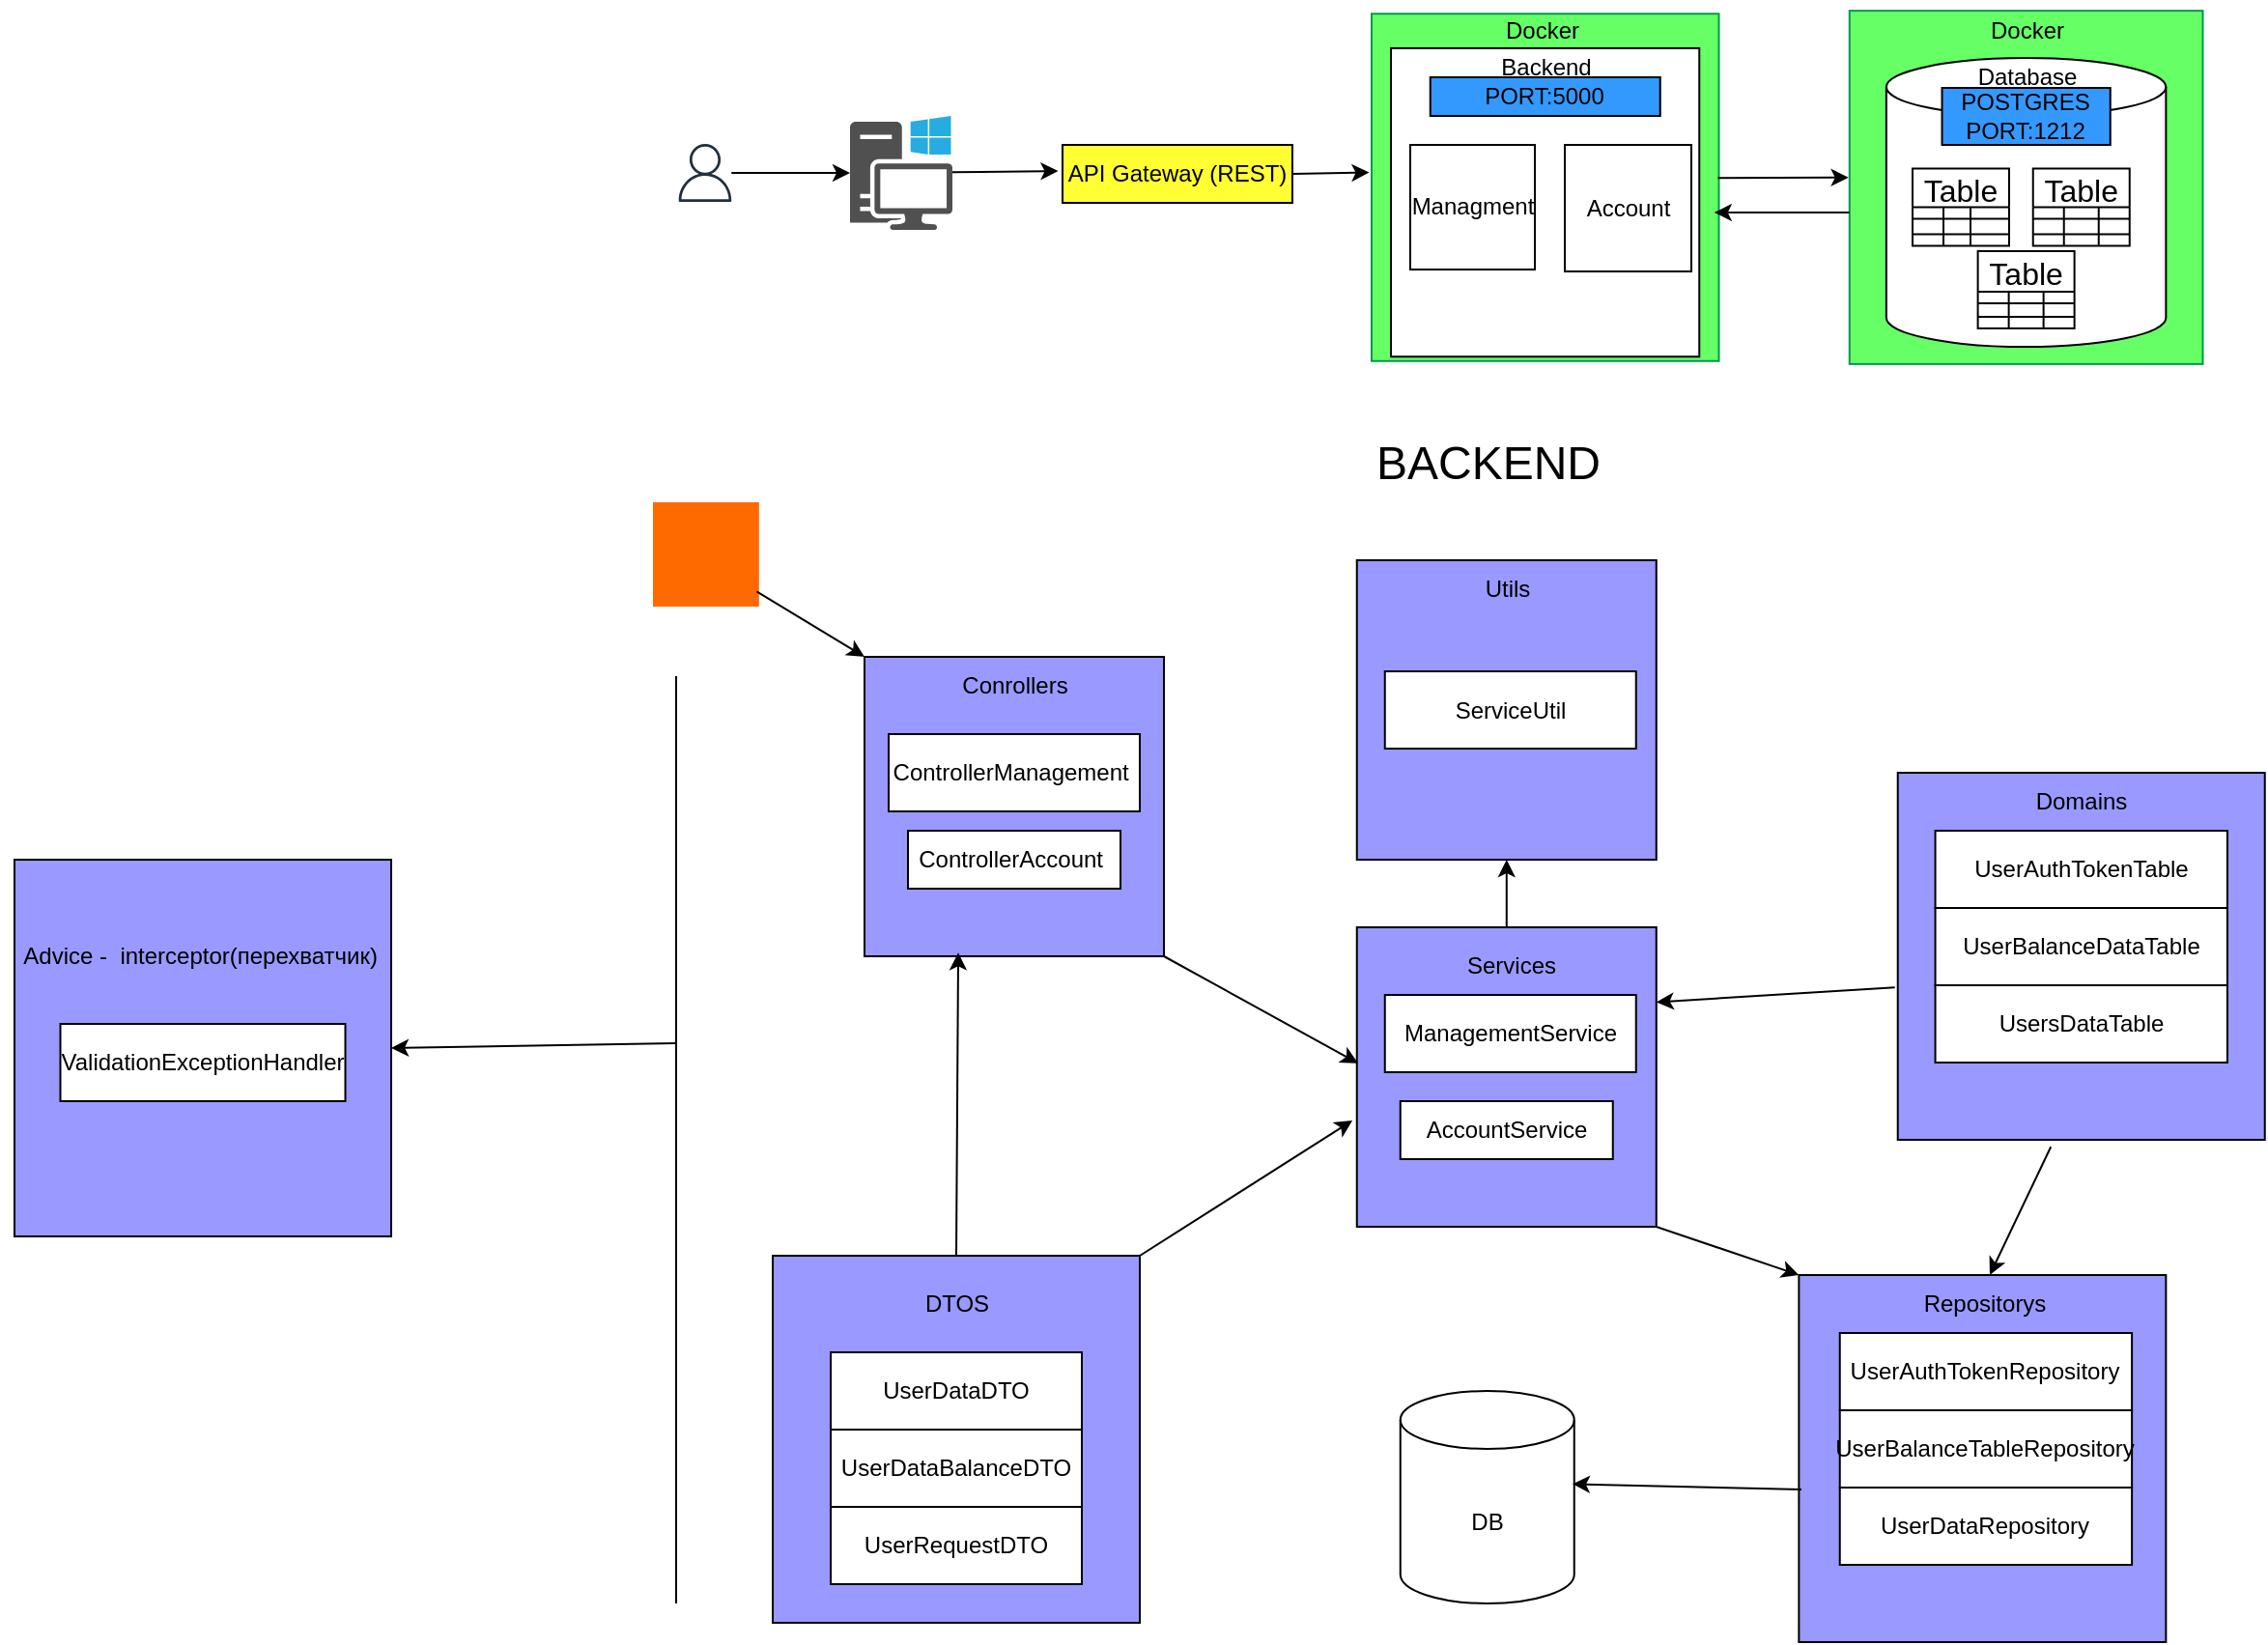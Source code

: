 <mxfile version="26.1.0">
  <diagram id="C5RBs43oDa-KdzZeNtuy" name="Page-1">
    <mxGraphModel dx="2102" dy="643" grid="1" gridSize="10" guides="1" tooltips="1" connect="1" arrows="1" fold="1" page="1" pageScale="1" pageWidth="827" pageHeight="1169" math="0" shadow="0">
      <root>
        <mxCell id="WIyWlLk6GJQsqaUBKTNV-0" />
        <mxCell id="WIyWlLk6GJQsqaUBKTNV-1" parent="WIyWlLk6GJQsqaUBKTNV-0" />
        <mxCell id="oeOgtYIjhjvIpxG6j6ra-0" value="" style="sketch=0;outlineConnect=0;fontColor=#232F3E;gradientColor=none;fillColor=#232F3D;strokeColor=none;dashed=0;verticalLabelPosition=bottom;verticalAlign=top;align=center;html=1;fontSize=12;fontStyle=0;aspect=fixed;pointerEvents=1;shape=mxgraph.aws4.user;" parent="WIyWlLk6GJQsqaUBKTNV-1" vertex="1">
          <mxGeometry x="40" y="124.5" width="30" height="30" as="geometry" />
        </mxCell>
        <mxCell id="oeOgtYIjhjvIpxG6j6ra-1" value="" style="endArrow=classic;html=1;rounded=0;" parent="WIyWlLk6GJQsqaUBKTNV-1" source="oeOgtYIjhjvIpxG6j6ra-0" target="oeOgtYIjhjvIpxG6j6ra-2" edge="1">
          <mxGeometry width="50" height="50" relative="1" as="geometry">
            <mxPoint x="80" y="160" as="sourcePoint" />
            <mxPoint x="120" y="140" as="targetPoint" />
          </mxGeometry>
        </mxCell>
        <mxCell id="oeOgtYIjhjvIpxG6j6ra-2" value="" style="sketch=0;pointerEvents=1;shadow=0;dashed=0;html=1;strokeColor=none;fillColor=#505050;labelPosition=center;verticalLabelPosition=bottom;verticalAlign=top;outlineConnect=0;align=center;shape=mxgraph.office.devices.workstation_pc;" parent="WIyWlLk6GJQsqaUBKTNV-1" vertex="1">
          <mxGeometry x="130" y="110" width="53" height="59" as="geometry" />
        </mxCell>
        <mxCell id="oeOgtYIjhjvIpxG6j6ra-3" value="" style="whiteSpace=wrap;html=1;aspect=fixed;strokeColor=light-dark(#00994D,#FFFFFF);fillColor=light-dark(#66FF66,var(--ge-dark-color, #121212));" parent="WIyWlLk6GJQsqaUBKTNV-1" vertex="1">
          <mxGeometry x="400" y="57.13" width="179.75" height="179.75" as="geometry" />
        </mxCell>
        <mxCell id="oeOgtYIjhjvIpxG6j6ra-10" value="API Gateway (REST)" style="rounded=0;whiteSpace=wrap;html=1;fillColor=light-dark(#FFFF33,var(--ge-dark-color, #121212));shadow=0;" parent="WIyWlLk6GJQsqaUBKTNV-1" vertex="1">
          <mxGeometry x="240" y="125.01" width="119" height="29.99" as="geometry" />
        </mxCell>
        <mxCell id="oeOgtYIjhjvIpxG6j6ra-11" value="Docker" style="text;html=1;align=center;verticalAlign=middle;resizable=0;points=[];autosize=1;strokeColor=none;fillColor=none;" parent="WIyWlLk6GJQsqaUBKTNV-1" vertex="1">
          <mxGeometry x="457.87" y="50.5" width="60" height="30" as="geometry" />
        </mxCell>
        <mxCell id="oeOgtYIjhjvIpxG6j6ra-15" value="" style="whiteSpace=wrap;html=1;aspect=fixed;strokeColor=light-dark(#00994D,#FFFFFF);fillColor=light-dark(#66FF66,var(--ge-dark-color, #121212));" parent="WIyWlLk6GJQsqaUBKTNV-1" vertex="1">
          <mxGeometry x="647.38" y="55.57" width="182.87" height="182.87" as="geometry" />
        </mxCell>
        <mxCell id="oeOgtYIjhjvIpxG6j6ra-16" value="" style="endArrow=classic;html=1;rounded=0;" parent="WIyWlLk6GJQsqaUBKTNV-1" edge="1">
          <mxGeometry width="50" height="50" relative="1" as="geometry">
            <mxPoint x="647.38" y="160" as="sourcePoint" />
            <mxPoint x="577.38" y="160" as="targetPoint" />
            <Array as="points">
              <mxPoint x="609.38" y="160" />
            </Array>
          </mxGeometry>
        </mxCell>
        <mxCell id="oeOgtYIjhjvIpxG6j6ra-17" value="" style="shape=cylinder3;whiteSpace=wrap;html=1;boundedLbl=1;backgroundOutline=1;size=15;" parent="WIyWlLk6GJQsqaUBKTNV-1" vertex="1">
          <mxGeometry x="666.43" y="80.06" width="144.75" height="149.5" as="geometry" />
        </mxCell>
        <mxCell id="oeOgtYIjhjvIpxG6j6ra-18" value="Docker" style="text;html=1;align=center;verticalAlign=middle;resizable=0;points=[];autosize=1;strokeColor=none;fillColor=none;" parent="WIyWlLk6GJQsqaUBKTNV-1" vertex="1">
          <mxGeometry x="708.81" y="50.5" width="60" height="30" as="geometry" />
        </mxCell>
        <mxCell id="oeOgtYIjhjvIpxG6j6ra-19" value="POSTGRES&lt;div&gt;PORT:1212&lt;/div&gt;" style="rounded=0;whiteSpace=wrap;html=1;fillColor=light-dark(#3399FF,var(--ge-dark-color, #121212));shadow=0;" parent="WIyWlLk6GJQsqaUBKTNV-1" vertex="1">
          <mxGeometry x="695.26" y="95.51" width="87.12" height="29.5" as="geometry" />
        </mxCell>
        <mxCell id="oeOgtYIjhjvIpxG6j6ra-20" value="Database" style="text;html=1;align=center;verticalAlign=middle;resizable=0;points=[];autosize=1;strokeColor=none;fillColor=none;" parent="WIyWlLk6GJQsqaUBKTNV-1" vertex="1">
          <mxGeometry x="703.82" y="75" width="70" height="30" as="geometry" />
        </mxCell>
        <mxCell id="oeOgtYIjhjvIpxG6j6ra-42" value="Table" style="shape=table;startSize=20;container=1;collapsible=0;childLayout=tableLayout;strokeColor=default;fontSize=16;" parent="WIyWlLk6GJQsqaUBKTNV-1" vertex="1">
          <mxGeometry x="680" y="137.26" width="50" height="40" as="geometry" />
        </mxCell>
        <mxCell id="oeOgtYIjhjvIpxG6j6ra-43" value="" style="shape=tableRow;horizontal=0;startSize=0;swimlaneHead=0;swimlaneBody=0;strokeColor=inherit;top=0;left=0;bottom=0;right=0;collapsible=0;dropTarget=0;fillColor=none;points=[[0,0.5],[1,0.5]];portConstraint=eastwest;fontSize=16;" parent="oeOgtYIjhjvIpxG6j6ra-42" vertex="1">
          <mxGeometry y="20" width="50" height="6" as="geometry" />
        </mxCell>
        <mxCell id="oeOgtYIjhjvIpxG6j6ra-44" value="" style="shape=partialRectangle;html=1;whiteSpace=wrap;connectable=0;strokeColor=inherit;overflow=hidden;fillColor=none;top=0;left=0;bottom=0;right=0;pointerEvents=1;fontSize=16;" parent="oeOgtYIjhjvIpxG6j6ra-43" vertex="1">
          <mxGeometry width="16" height="6" as="geometry">
            <mxRectangle width="16" height="6" as="alternateBounds" />
          </mxGeometry>
        </mxCell>
        <mxCell id="oeOgtYIjhjvIpxG6j6ra-45" value="" style="shape=partialRectangle;html=1;whiteSpace=wrap;connectable=0;strokeColor=inherit;overflow=hidden;fillColor=none;top=0;left=0;bottom=0;right=0;pointerEvents=1;fontSize=16;" parent="oeOgtYIjhjvIpxG6j6ra-43" vertex="1">
          <mxGeometry x="16" width="14" height="6" as="geometry">
            <mxRectangle width="14" height="6" as="alternateBounds" />
          </mxGeometry>
        </mxCell>
        <mxCell id="oeOgtYIjhjvIpxG6j6ra-46" value="" style="shape=partialRectangle;html=1;whiteSpace=wrap;connectable=0;strokeColor=inherit;overflow=hidden;fillColor=none;top=0;left=0;bottom=0;right=0;pointerEvents=1;fontSize=16;" parent="oeOgtYIjhjvIpxG6j6ra-43" vertex="1">
          <mxGeometry x="30" width="20" height="6" as="geometry">
            <mxRectangle width="20" height="6" as="alternateBounds" />
          </mxGeometry>
        </mxCell>
        <mxCell id="oeOgtYIjhjvIpxG6j6ra-47" value="" style="shape=tableRow;horizontal=0;startSize=0;swimlaneHead=0;swimlaneBody=0;strokeColor=inherit;top=0;left=0;bottom=0;right=0;collapsible=0;dropTarget=0;fillColor=none;points=[[0,0.5],[1,0.5]];portConstraint=eastwest;fontSize=16;" parent="oeOgtYIjhjvIpxG6j6ra-42" vertex="1">
          <mxGeometry y="26" width="50" height="8" as="geometry" />
        </mxCell>
        <mxCell id="oeOgtYIjhjvIpxG6j6ra-48" value="" style="shape=partialRectangle;html=1;whiteSpace=wrap;connectable=0;strokeColor=inherit;overflow=hidden;fillColor=none;top=0;left=0;bottom=0;right=0;pointerEvents=1;fontSize=16;" parent="oeOgtYIjhjvIpxG6j6ra-47" vertex="1">
          <mxGeometry width="16" height="8" as="geometry">
            <mxRectangle width="16" height="8" as="alternateBounds" />
          </mxGeometry>
        </mxCell>
        <mxCell id="oeOgtYIjhjvIpxG6j6ra-49" value="" style="shape=partialRectangle;html=1;whiteSpace=wrap;connectable=0;strokeColor=inherit;overflow=hidden;fillColor=none;top=0;left=0;bottom=0;right=0;pointerEvents=1;fontSize=16;" parent="oeOgtYIjhjvIpxG6j6ra-47" vertex="1">
          <mxGeometry x="16" width="14" height="8" as="geometry">
            <mxRectangle width="14" height="8" as="alternateBounds" />
          </mxGeometry>
        </mxCell>
        <mxCell id="oeOgtYIjhjvIpxG6j6ra-50" value="" style="shape=partialRectangle;html=1;whiteSpace=wrap;connectable=0;strokeColor=inherit;overflow=hidden;fillColor=none;top=0;left=0;bottom=0;right=0;pointerEvents=1;fontSize=16;" parent="oeOgtYIjhjvIpxG6j6ra-47" vertex="1">
          <mxGeometry x="30" width="20" height="8" as="geometry">
            <mxRectangle width="20" height="8" as="alternateBounds" />
          </mxGeometry>
        </mxCell>
        <mxCell id="oeOgtYIjhjvIpxG6j6ra-51" value="" style="shape=tableRow;horizontal=0;startSize=0;swimlaneHead=0;swimlaneBody=0;strokeColor=inherit;top=0;left=0;bottom=0;right=0;collapsible=0;dropTarget=0;fillColor=none;points=[[0,0.5],[1,0.5]];portConstraint=eastwest;fontSize=16;" parent="oeOgtYIjhjvIpxG6j6ra-42" vertex="1">
          <mxGeometry y="34" width="50" height="6" as="geometry" />
        </mxCell>
        <mxCell id="oeOgtYIjhjvIpxG6j6ra-52" value="" style="shape=partialRectangle;html=1;whiteSpace=wrap;connectable=0;strokeColor=inherit;overflow=hidden;fillColor=none;top=0;left=0;bottom=0;right=0;pointerEvents=1;fontSize=16;" parent="oeOgtYIjhjvIpxG6j6ra-51" vertex="1">
          <mxGeometry width="16" height="6" as="geometry">
            <mxRectangle width="16" height="6" as="alternateBounds" />
          </mxGeometry>
        </mxCell>
        <mxCell id="oeOgtYIjhjvIpxG6j6ra-53" value="" style="shape=partialRectangle;html=1;whiteSpace=wrap;connectable=0;strokeColor=inherit;overflow=hidden;fillColor=none;top=0;left=0;bottom=0;right=0;pointerEvents=1;fontSize=16;" parent="oeOgtYIjhjvIpxG6j6ra-51" vertex="1">
          <mxGeometry x="16" width="14" height="6" as="geometry">
            <mxRectangle width="14" height="6" as="alternateBounds" />
          </mxGeometry>
        </mxCell>
        <mxCell id="oeOgtYIjhjvIpxG6j6ra-54" value="" style="shape=partialRectangle;html=1;whiteSpace=wrap;connectable=0;strokeColor=inherit;overflow=hidden;fillColor=none;top=0;left=0;bottom=0;right=0;pointerEvents=1;fontSize=16;" parent="oeOgtYIjhjvIpxG6j6ra-51" vertex="1">
          <mxGeometry x="30" width="20" height="6" as="geometry">
            <mxRectangle width="20" height="6" as="alternateBounds" />
          </mxGeometry>
        </mxCell>
        <mxCell id="oeOgtYIjhjvIpxG6j6ra-55" value="Table" style="shape=table;startSize=21;container=1;collapsible=0;childLayout=tableLayout;strokeColor=default;fontSize=16;" parent="WIyWlLk6GJQsqaUBKTNV-1" vertex="1">
          <mxGeometry x="713.81" y="180" width="50" height="40" as="geometry" />
        </mxCell>
        <mxCell id="oeOgtYIjhjvIpxG6j6ra-56" value="" style="shape=tableRow;horizontal=0;startSize=0;swimlaneHead=0;swimlaneBody=0;strokeColor=inherit;top=0;left=0;bottom=0;right=0;collapsible=0;dropTarget=0;fillColor=none;points=[[0,0.5],[1,0.5]];portConstraint=eastwest;fontSize=16;" parent="oeOgtYIjhjvIpxG6j6ra-55" vertex="1">
          <mxGeometry y="21" width="50" height="6" as="geometry" />
        </mxCell>
        <mxCell id="oeOgtYIjhjvIpxG6j6ra-57" value="" style="shape=partialRectangle;html=1;whiteSpace=wrap;connectable=0;strokeColor=inherit;overflow=hidden;fillColor=none;top=0;left=0;bottom=0;right=0;pointerEvents=1;fontSize=16;" parent="oeOgtYIjhjvIpxG6j6ra-56" vertex="1">
          <mxGeometry width="16" height="6" as="geometry">
            <mxRectangle width="16" height="6" as="alternateBounds" />
          </mxGeometry>
        </mxCell>
        <mxCell id="oeOgtYIjhjvIpxG6j6ra-58" value="" style="shape=partialRectangle;html=1;whiteSpace=wrap;connectable=0;strokeColor=inherit;overflow=hidden;fillColor=none;top=0;left=0;bottom=0;right=0;pointerEvents=1;fontSize=16;" parent="oeOgtYIjhjvIpxG6j6ra-56" vertex="1">
          <mxGeometry x="16" width="18" height="6" as="geometry">
            <mxRectangle width="18" height="6" as="alternateBounds" />
          </mxGeometry>
        </mxCell>
        <mxCell id="oeOgtYIjhjvIpxG6j6ra-59" value="" style="shape=partialRectangle;html=1;whiteSpace=wrap;connectable=0;strokeColor=inherit;overflow=hidden;fillColor=none;top=0;left=0;bottom=0;right=0;pointerEvents=1;fontSize=16;" parent="oeOgtYIjhjvIpxG6j6ra-56" vertex="1">
          <mxGeometry x="34" width="16" height="6" as="geometry">
            <mxRectangle width="16" height="6" as="alternateBounds" />
          </mxGeometry>
        </mxCell>
        <mxCell id="oeOgtYIjhjvIpxG6j6ra-60" value="" style="shape=tableRow;horizontal=0;startSize=0;swimlaneHead=0;swimlaneBody=0;strokeColor=inherit;top=0;left=0;bottom=0;right=0;collapsible=0;dropTarget=0;fillColor=none;points=[[0,0.5],[1,0.5]];portConstraint=eastwest;fontSize=16;" parent="oeOgtYIjhjvIpxG6j6ra-55" vertex="1">
          <mxGeometry y="27" width="50" height="7" as="geometry" />
        </mxCell>
        <mxCell id="oeOgtYIjhjvIpxG6j6ra-61" value="" style="shape=partialRectangle;html=1;whiteSpace=wrap;connectable=0;strokeColor=inherit;overflow=hidden;fillColor=none;top=0;left=0;bottom=0;right=0;pointerEvents=1;fontSize=16;" parent="oeOgtYIjhjvIpxG6j6ra-60" vertex="1">
          <mxGeometry width="16" height="7" as="geometry">
            <mxRectangle width="16" height="7" as="alternateBounds" />
          </mxGeometry>
        </mxCell>
        <mxCell id="oeOgtYIjhjvIpxG6j6ra-62" value="" style="shape=partialRectangle;html=1;whiteSpace=wrap;connectable=0;strokeColor=inherit;overflow=hidden;fillColor=none;top=0;left=0;bottom=0;right=0;pointerEvents=1;fontSize=16;" parent="oeOgtYIjhjvIpxG6j6ra-60" vertex="1">
          <mxGeometry x="16" width="18" height="7" as="geometry">
            <mxRectangle width="18" height="7" as="alternateBounds" />
          </mxGeometry>
        </mxCell>
        <mxCell id="oeOgtYIjhjvIpxG6j6ra-63" value="" style="shape=partialRectangle;html=1;whiteSpace=wrap;connectable=0;strokeColor=inherit;overflow=hidden;fillColor=none;top=0;left=0;bottom=0;right=0;pointerEvents=1;fontSize=16;" parent="oeOgtYIjhjvIpxG6j6ra-60" vertex="1">
          <mxGeometry x="34" width="16" height="7" as="geometry">
            <mxRectangle width="16" height="7" as="alternateBounds" />
          </mxGeometry>
        </mxCell>
        <mxCell id="oeOgtYIjhjvIpxG6j6ra-64" value="" style="shape=tableRow;horizontal=0;startSize=0;swimlaneHead=0;swimlaneBody=0;strokeColor=inherit;top=0;left=0;bottom=0;right=0;collapsible=0;dropTarget=0;fillColor=none;points=[[0,0.5],[1,0.5]];portConstraint=eastwest;fontSize=16;" parent="oeOgtYIjhjvIpxG6j6ra-55" vertex="1">
          <mxGeometry y="34" width="50" height="6" as="geometry" />
        </mxCell>
        <mxCell id="oeOgtYIjhjvIpxG6j6ra-65" value="" style="shape=partialRectangle;html=1;whiteSpace=wrap;connectable=0;strokeColor=inherit;overflow=hidden;fillColor=none;top=0;left=0;bottom=0;right=0;pointerEvents=1;fontSize=16;" parent="oeOgtYIjhjvIpxG6j6ra-64" vertex="1">
          <mxGeometry width="16" height="6" as="geometry">
            <mxRectangle width="16" height="6" as="alternateBounds" />
          </mxGeometry>
        </mxCell>
        <mxCell id="oeOgtYIjhjvIpxG6j6ra-66" value="" style="shape=partialRectangle;html=1;whiteSpace=wrap;connectable=0;strokeColor=inherit;overflow=hidden;fillColor=none;top=0;left=0;bottom=0;right=0;pointerEvents=1;fontSize=16;" parent="oeOgtYIjhjvIpxG6j6ra-64" vertex="1">
          <mxGeometry x="16" width="18" height="6" as="geometry">
            <mxRectangle width="18" height="6" as="alternateBounds" />
          </mxGeometry>
        </mxCell>
        <mxCell id="oeOgtYIjhjvIpxG6j6ra-67" value="" style="shape=partialRectangle;html=1;whiteSpace=wrap;connectable=0;strokeColor=inherit;overflow=hidden;fillColor=none;top=0;left=0;bottom=0;right=0;pointerEvents=1;fontSize=16;" parent="oeOgtYIjhjvIpxG6j6ra-64" vertex="1">
          <mxGeometry x="34" width="16" height="6" as="geometry">
            <mxRectangle width="16" height="6" as="alternateBounds" />
          </mxGeometry>
        </mxCell>
        <mxCell id="oeOgtYIjhjvIpxG6j6ra-68" value="Table" style="shape=table;startSize=20;container=1;collapsible=0;childLayout=tableLayout;strokeColor=default;fontSize=16;" parent="WIyWlLk6GJQsqaUBKTNV-1" vertex="1">
          <mxGeometry x="742.37" y="137.26" width="50" height="40" as="geometry" />
        </mxCell>
        <mxCell id="oeOgtYIjhjvIpxG6j6ra-69" value="" style="shape=tableRow;horizontal=0;startSize=0;swimlaneHead=0;swimlaneBody=0;strokeColor=inherit;top=0;left=0;bottom=0;right=0;collapsible=0;dropTarget=0;fillColor=none;points=[[0,0.5],[1,0.5]];portConstraint=eastwest;fontSize=16;" parent="oeOgtYIjhjvIpxG6j6ra-68" vertex="1">
          <mxGeometry y="20" width="50" height="6" as="geometry" />
        </mxCell>
        <mxCell id="oeOgtYIjhjvIpxG6j6ra-70" value="" style="shape=partialRectangle;html=1;whiteSpace=wrap;connectable=0;strokeColor=inherit;overflow=hidden;fillColor=none;top=0;left=0;bottom=0;right=0;pointerEvents=1;fontSize=16;" parent="oeOgtYIjhjvIpxG6j6ra-69" vertex="1">
          <mxGeometry width="16" height="6" as="geometry">
            <mxRectangle width="16" height="6" as="alternateBounds" />
          </mxGeometry>
        </mxCell>
        <mxCell id="oeOgtYIjhjvIpxG6j6ra-71" value="" style="shape=partialRectangle;html=1;whiteSpace=wrap;connectable=0;strokeColor=inherit;overflow=hidden;fillColor=none;top=0;left=0;bottom=0;right=0;pointerEvents=1;fontSize=16;" parent="oeOgtYIjhjvIpxG6j6ra-69" vertex="1">
          <mxGeometry x="16" width="18" height="6" as="geometry">
            <mxRectangle width="18" height="6" as="alternateBounds" />
          </mxGeometry>
        </mxCell>
        <mxCell id="oeOgtYIjhjvIpxG6j6ra-72" value="" style="shape=partialRectangle;html=1;whiteSpace=wrap;connectable=0;strokeColor=inherit;overflow=hidden;fillColor=none;top=0;left=0;bottom=0;right=0;pointerEvents=1;fontSize=16;" parent="oeOgtYIjhjvIpxG6j6ra-69" vertex="1">
          <mxGeometry x="34" width="16" height="6" as="geometry">
            <mxRectangle width="16" height="6" as="alternateBounds" />
          </mxGeometry>
        </mxCell>
        <mxCell id="oeOgtYIjhjvIpxG6j6ra-73" value="" style="shape=tableRow;horizontal=0;startSize=0;swimlaneHead=0;swimlaneBody=0;strokeColor=inherit;top=0;left=0;bottom=0;right=0;collapsible=0;dropTarget=0;fillColor=none;points=[[0,0.5],[1,0.5]];portConstraint=eastwest;fontSize=16;" parent="oeOgtYIjhjvIpxG6j6ra-68" vertex="1">
          <mxGeometry y="26" width="50" height="8" as="geometry" />
        </mxCell>
        <mxCell id="oeOgtYIjhjvIpxG6j6ra-74" value="" style="shape=partialRectangle;html=1;whiteSpace=wrap;connectable=0;strokeColor=inherit;overflow=hidden;fillColor=none;top=0;left=0;bottom=0;right=0;pointerEvents=1;fontSize=16;" parent="oeOgtYIjhjvIpxG6j6ra-73" vertex="1">
          <mxGeometry width="16" height="8" as="geometry">
            <mxRectangle width="16" height="8" as="alternateBounds" />
          </mxGeometry>
        </mxCell>
        <mxCell id="oeOgtYIjhjvIpxG6j6ra-75" value="" style="shape=partialRectangle;html=1;whiteSpace=wrap;connectable=0;strokeColor=inherit;overflow=hidden;fillColor=none;top=0;left=0;bottom=0;right=0;pointerEvents=1;fontSize=16;" parent="oeOgtYIjhjvIpxG6j6ra-73" vertex="1">
          <mxGeometry x="16" width="18" height="8" as="geometry">
            <mxRectangle width="18" height="8" as="alternateBounds" />
          </mxGeometry>
        </mxCell>
        <mxCell id="oeOgtYIjhjvIpxG6j6ra-76" value="" style="shape=partialRectangle;html=1;whiteSpace=wrap;connectable=0;strokeColor=inherit;overflow=hidden;fillColor=none;top=0;left=0;bottom=0;right=0;pointerEvents=1;fontSize=16;" parent="oeOgtYIjhjvIpxG6j6ra-73" vertex="1">
          <mxGeometry x="34" width="16" height="8" as="geometry">
            <mxRectangle width="16" height="8" as="alternateBounds" />
          </mxGeometry>
        </mxCell>
        <mxCell id="oeOgtYIjhjvIpxG6j6ra-77" value="" style="shape=tableRow;horizontal=0;startSize=0;swimlaneHead=0;swimlaneBody=0;strokeColor=inherit;top=0;left=0;bottom=0;right=0;collapsible=0;dropTarget=0;fillColor=none;points=[[0,0.5],[1,0.5]];portConstraint=eastwest;fontSize=16;" parent="oeOgtYIjhjvIpxG6j6ra-68" vertex="1">
          <mxGeometry y="34" width="50" height="6" as="geometry" />
        </mxCell>
        <mxCell id="oeOgtYIjhjvIpxG6j6ra-78" value="" style="shape=partialRectangle;html=1;whiteSpace=wrap;connectable=0;strokeColor=inherit;overflow=hidden;fillColor=none;top=0;left=0;bottom=0;right=0;pointerEvents=1;fontSize=16;" parent="oeOgtYIjhjvIpxG6j6ra-77" vertex="1">
          <mxGeometry width="16" height="6" as="geometry">
            <mxRectangle width="16" height="6" as="alternateBounds" />
          </mxGeometry>
        </mxCell>
        <mxCell id="oeOgtYIjhjvIpxG6j6ra-79" value="" style="shape=partialRectangle;html=1;whiteSpace=wrap;connectable=0;strokeColor=inherit;overflow=hidden;fillColor=none;top=0;left=0;bottom=0;right=0;pointerEvents=1;fontSize=16;" parent="oeOgtYIjhjvIpxG6j6ra-77" vertex="1">
          <mxGeometry x="16" width="18" height="6" as="geometry">
            <mxRectangle width="18" height="6" as="alternateBounds" />
          </mxGeometry>
        </mxCell>
        <mxCell id="oeOgtYIjhjvIpxG6j6ra-80" value="" style="shape=partialRectangle;html=1;whiteSpace=wrap;connectable=0;strokeColor=inherit;overflow=hidden;fillColor=none;top=0;left=0;bottom=0;right=0;pointerEvents=1;fontSize=16;" parent="oeOgtYIjhjvIpxG6j6ra-77" vertex="1">
          <mxGeometry x="34" width="16" height="6" as="geometry">
            <mxRectangle width="16" height="6" as="alternateBounds" />
          </mxGeometry>
        </mxCell>
        <mxCell id="oeOgtYIjhjvIpxG6j6ra-85" value="" style="endArrow=classic;html=1;rounded=0;entryX=-0.019;entryY=0.45;entryDx=0;entryDy=0;entryPerimeter=0;" parent="WIyWlLk6GJQsqaUBKTNV-1" source="oeOgtYIjhjvIpxG6j6ra-2" target="oeOgtYIjhjvIpxG6j6ra-10" edge="1">
          <mxGeometry width="50" height="50" relative="1" as="geometry">
            <mxPoint x="190" y="143.127" as="sourcePoint" />
            <mxPoint x="220" y="140" as="targetPoint" />
          </mxGeometry>
        </mxCell>
        <mxCell id="oeOgtYIjhjvIpxG6j6ra-87" value="" style="whiteSpace=wrap;html=1;aspect=fixed;" parent="WIyWlLk6GJQsqaUBKTNV-1" vertex="1">
          <mxGeometry x="410" y="75" width="159.63" height="159.63" as="geometry" />
        </mxCell>
        <mxCell id="oeOgtYIjhjvIpxG6j6ra-83" value="PORT:5000" style="rounded=0;whiteSpace=wrap;html=1;fillColor=light-dark(#3399FF,var(--ge-dark-color, #121212));shadow=0;" parent="WIyWlLk6GJQsqaUBKTNV-1" vertex="1">
          <mxGeometry x="430.38" y="90" width="119" height="20" as="geometry" />
        </mxCell>
        <mxCell id="oeOgtYIjhjvIpxG6j6ra-13" value="Account" style="whiteSpace=wrap;html=1;aspect=fixed;" parent="WIyWlLk6GJQsqaUBKTNV-1" vertex="1">
          <mxGeometry x="500" y="125.01" width="65.5" height="65.5" as="geometry" />
        </mxCell>
        <mxCell id="oeOgtYIjhjvIpxG6j6ra-12" value="Managment" style="whiteSpace=wrap;html=1;aspect=fixed;" parent="WIyWlLk6GJQsqaUBKTNV-1" vertex="1">
          <mxGeometry x="420" y="125.01" width="64.5" height="64.5" as="geometry" />
        </mxCell>
        <mxCell id="oeOgtYIjhjvIpxG6j6ra-88" value="" style="endArrow=classic;html=1;rounded=0;exitX=1;exitY=0.5;exitDx=0;exitDy=0;entryX=-0.007;entryY=0.457;entryDx=0;entryDy=0;entryPerimeter=0;" parent="WIyWlLk6GJQsqaUBKTNV-1" source="oeOgtYIjhjvIpxG6j6ra-10" target="oeOgtYIjhjvIpxG6j6ra-3" edge="1">
          <mxGeometry width="50" height="50" relative="1" as="geometry">
            <mxPoint x="370" y="170" as="sourcePoint" />
            <mxPoint x="420" y="120" as="targetPoint" />
          </mxGeometry>
        </mxCell>
        <mxCell id="oeOgtYIjhjvIpxG6j6ra-89" value="" style="endArrow=classic;html=1;rounded=0;exitX=0.997;exitY=0.473;exitDx=0;exitDy=0;exitPerimeter=0;entryX=-0.003;entryY=0.472;entryDx=0;entryDy=0;entryPerimeter=0;" parent="WIyWlLk6GJQsqaUBKTNV-1" source="oeOgtYIjhjvIpxG6j6ra-3" target="oeOgtYIjhjvIpxG6j6ra-15" edge="1">
          <mxGeometry width="50" height="50" relative="1" as="geometry">
            <mxPoint x="600" y="150" as="sourcePoint" />
            <mxPoint x="650" y="100" as="targetPoint" />
          </mxGeometry>
        </mxCell>
        <mxCell id="oeOgtYIjhjvIpxG6j6ra-9" value="Backend" style="text;html=1;align=center;verticalAlign=middle;resizable=0;points=[];autosize=1;strokeColor=none;fillColor=none;" parent="WIyWlLk6GJQsqaUBKTNV-1" vertex="1">
          <mxGeometry x="454.88" y="70" width="70" height="30" as="geometry" />
        </mxCell>
        <mxCell id="oeOgtYIjhjvIpxG6j6ra-90" value="&lt;font style=&quot;font-size: 24px;&quot;&gt;BACKEND&lt;/font&gt;" style="text;html=1;align=center;verticalAlign=middle;resizable=0;points=[];autosize=1;strokeColor=none;fillColor=none;" parent="WIyWlLk6GJQsqaUBKTNV-1" vertex="1">
          <mxGeometry x="389.88" y="270" width="140" height="40" as="geometry" />
        </mxCell>
        <mxCell id="oeOgtYIjhjvIpxG6j6ra-94" value="" style="whiteSpace=wrap;html=1;aspect=fixed;fillColor=light-dark(#9999FF,var(--ge-dark-color, #121212));" parent="WIyWlLk6GJQsqaUBKTNV-1" vertex="1">
          <mxGeometry x="137.5" y="390" width="155" height="155" as="geometry" />
        </mxCell>
        <mxCell id="oeOgtYIjhjvIpxG6j6ra-92" value="ControllerManagement&amp;nbsp;" style="rounded=0;whiteSpace=wrap;html=1;" parent="WIyWlLk6GJQsqaUBKTNV-1" vertex="1">
          <mxGeometry x="150" y="430" width="130" height="40" as="geometry" />
        </mxCell>
        <mxCell id="oeOgtYIjhjvIpxG6j6ra-93" value="ControllerAccount&amp;nbsp;" style="rounded=0;whiteSpace=wrap;html=1;" parent="WIyWlLk6GJQsqaUBKTNV-1" vertex="1">
          <mxGeometry x="160" y="480" width="110" height="30" as="geometry" />
        </mxCell>
        <mxCell id="oeOgtYIjhjvIpxG6j6ra-96" value="Conrollers" style="text;html=1;align=center;verticalAlign=middle;resizable=0;points=[];autosize=1;strokeColor=none;fillColor=none;" parent="WIyWlLk6GJQsqaUBKTNV-1" vertex="1">
          <mxGeometry x="175" y="390" width="80" height="30" as="geometry" />
        </mxCell>
        <mxCell id="oeOgtYIjhjvIpxG6j6ra-97" value="" style="endArrow=classic;html=1;rounded=0;exitX=1;exitY=1;exitDx=0;exitDy=0;entryX=0.004;entryY=0.454;entryDx=0;entryDy=0;entryPerimeter=0;" parent="WIyWlLk6GJQsqaUBKTNV-1" source="oeOgtYIjhjvIpxG6j6ra-94" target="oeOgtYIjhjvIpxG6j6ra-98" edge="1">
          <mxGeometry width="50" height="50" relative="1" as="geometry">
            <mxPoint x="410" y="620" as="sourcePoint" />
            <mxPoint x="380" y="590" as="targetPoint" />
          </mxGeometry>
        </mxCell>
        <mxCell id="oeOgtYIjhjvIpxG6j6ra-98" value="" style="whiteSpace=wrap;html=1;aspect=fixed;fillColor=light-dark(#9999FF,var(--ge-dark-color, #121212));" parent="WIyWlLk6GJQsqaUBKTNV-1" vertex="1">
          <mxGeometry x="392.38" y="530" width="155" height="155" as="geometry" />
        </mxCell>
        <mxCell id="oeOgtYIjhjvIpxG6j6ra-99" value="Services" style="text;html=1;align=center;verticalAlign=middle;resizable=0;points=[];autosize=1;strokeColor=none;fillColor=none;" parent="WIyWlLk6GJQsqaUBKTNV-1" vertex="1">
          <mxGeometry x="436.88" y="535" width="70" height="30" as="geometry" />
        </mxCell>
        <mxCell id="oeOgtYIjhjvIpxG6j6ra-100" value="ManagementService" style="rounded=0;whiteSpace=wrap;html=1;" parent="WIyWlLk6GJQsqaUBKTNV-1" vertex="1">
          <mxGeometry x="406.88" y="565" width="130" height="40" as="geometry" />
        </mxCell>
        <mxCell id="oeOgtYIjhjvIpxG6j6ra-101" value="AccountService" style="rounded=0;whiteSpace=wrap;html=1;" parent="WIyWlLk6GJQsqaUBKTNV-1" vertex="1">
          <mxGeometry x="414.88" y="620" width="110" height="30" as="geometry" />
        </mxCell>
        <mxCell id="oeOgtYIjhjvIpxG6j6ra-103" value="" style="whiteSpace=wrap;html=1;aspect=fixed;fillColor=light-dark(#9999FF,var(--ge-dark-color, #121212));" parent="WIyWlLk6GJQsqaUBKTNV-1" vertex="1">
          <mxGeometry x="392.38" y="340" width="155" height="155" as="geometry" />
        </mxCell>
        <mxCell id="oeOgtYIjhjvIpxG6j6ra-104" value="Utils" style="text;html=1;align=center;verticalAlign=middle;resizable=0;points=[];autosize=1;strokeColor=none;fillColor=none;" parent="WIyWlLk6GJQsqaUBKTNV-1" vertex="1">
          <mxGeometry x="444.88" y="340" width="50" height="30" as="geometry" />
        </mxCell>
        <mxCell id="oeOgtYIjhjvIpxG6j6ra-105" value="ServiceUtil" style="rounded=0;whiteSpace=wrap;html=1;" parent="WIyWlLk6GJQsqaUBKTNV-1" vertex="1">
          <mxGeometry x="406.88" y="397.5" width="130" height="40" as="geometry" />
        </mxCell>
        <mxCell id="oeOgtYIjhjvIpxG6j6ra-107" value="" style="endArrow=classic;html=1;rounded=0;exitX=0.5;exitY=0;exitDx=0;exitDy=0;entryX=0.5;entryY=1;entryDx=0;entryDy=0;" parent="WIyWlLk6GJQsqaUBKTNV-1" source="oeOgtYIjhjvIpxG6j6ra-98" target="oeOgtYIjhjvIpxG6j6ra-103" edge="1">
          <mxGeometry width="50" height="50" relative="1" as="geometry">
            <mxPoint x="490" y="510" as="sourcePoint" />
            <mxPoint x="610" y="470" as="targetPoint" />
          </mxGeometry>
        </mxCell>
        <mxCell id="oeOgtYIjhjvIpxG6j6ra-108" value="" style="whiteSpace=wrap;html=1;aspect=fixed;fillColor=light-dark(#9999FF,var(--ge-dark-color, #121212));" parent="WIyWlLk6GJQsqaUBKTNV-1" vertex="1">
          <mxGeometry x="90" y="700" width="190" height="190" as="geometry" />
        </mxCell>
        <mxCell id="oeOgtYIjhjvIpxG6j6ra-109" value="DTOS" style="text;html=1;align=center;verticalAlign=middle;resizable=0;points=[];autosize=1;strokeColor=none;fillColor=none;" parent="WIyWlLk6GJQsqaUBKTNV-1" vertex="1">
          <mxGeometry x="155" y="710" width="60" height="30" as="geometry" />
        </mxCell>
        <mxCell id="oeOgtYIjhjvIpxG6j6ra-110" value="UserDataBalanceDTO" style="rounded=0;whiteSpace=wrap;html=1;" parent="WIyWlLk6GJQsqaUBKTNV-1" vertex="1">
          <mxGeometry x="120" y="790" width="130" height="40" as="geometry" />
        </mxCell>
        <mxCell id="oeOgtYIjhjvIpxG6j6ra-111" value="UserDataDTO" style="rounded=0;whiteSpace=wrap;html=1;" parent="WIyWlLk6GJQsqaUBKTNV-1" vertex="1">
          <mxGeometry x="120" y="750" width="130" height="40" as="geometry" />
        </mxCell>
        <mxCell id="oeOgtYIjhjvIpxG6j6ra-112" value="UserRequestDTO" style="rounded=0;whiteSpace=wrap;html=1;" parent="WIyWlLk6GJQsqaUBKTNV-1" vertex="1">
          <mxGeometry x="120" y="830" width="130" height="40" as="geometry" />
        </mxCell>
        <mxCell id="oeOgtYIjhjvIpxG6j6ra-113" value="" style="endArrow=classic;html=1;rounded=0;exitX=0.5;exitY=0;exitDx=0;exitDy=0;entryX=0.313;entryY=0.988;entryDx=0;entryDy=0;entryPerimeter=0;" parent="WIyWlLk6GJQsqaUBKTNV-1" source="oeOgtYIjhjvIpxG6j6ra-108" target="oeOgtYIjhjvIpxG6j6ra-94" edge="1">
          <mxGeometry width="50" height="50" relative="1" as="geometry">
            <mxPoint x="200" y="650" as="sourcePoint" />
            <mxPoint x="250" y="600" as="targetPoint" />
          </mxGeometry>
        </mxCell>
        <mxCell id="oeOgtYIjhjvIpxG6j6ra-114" value="" style="endArrow=classic;html=1;rounded=0;exitX=1;exitY=0;exitDx=0;exitDy=0;entryX=-0.015;entryY=0.645;entryDx=0;entryDy=0;entryPerimeter=0;" parent="WIyWlLk6GJQsqaUBKTNV-1" source="oeOgtYIjhjvIpxG6j6ra-108" target="oeOgtYIjhjvIpxG6j6ra-98" edge="1">
          <mxGeometry width="50" height="50" relative="1" as="geometry">
            <mxPoint x="310" y="720" as="sourcePoint" />
            <mxPoint x="360" y="670" as="targetPoint" />
          </mxGeometry>
        </mxCell>
        <mxCell id="oeOgtYIjhjvIpxG6j6ra-115" value="" style="whiteSpace=wrap;html=1;aspect=fixed;fillColor=light-dark(#9999FF,var(--ge-dark-color, #121212));" parent="WIyWlLk6GJQsqaUBKTNV-1" vertex="1">
          <mxGeometry x="621.18" y="710" width="190" height="190" as="geometry" />
        </mxCell>
        <mxCell id="oeOgtYIjhjvIpxG6j6ra-116" value="Repositorys" style="text;html=1;align=center;verticalAlign=middle;resizable=0;points=[];autosize=1;strokeColor=none;fillColor=none;" parent="WIyWlLk6GJQsqaUBKTNV-1" vertex="1">
          <mxGeometry x="672.37" y="710" width="90" height="30" as="geometry" />
        </mxCell>
        <mxCell id="oeOgtYIjhjvIpxG6j6ra-118" value="UserBalanceTableRepository" style="rounded=0;whiteSpace=wrap;html=1;" parent="WIyWlLk6GJQsqaUBKTNV-1" vertex="1">
          <mxGeometry x="642.37" y="780" width="151.19" height="40" as="geometry" />
        </mxCell>
        <mxCell id="oeOgtYIjhjvIpxG6j6ra-119" value="UserDataRepository" style="rounded=0;whiteSpace=wrap;html=1;" parent="WIyWlLk6GJQsqaUBKTNV-1" vertex="1">
          <mxGeometry x="642.37" y="820" width="151.19" height="40" as="geometry" />
        </mxCell>
        <mxCell id="oeOgtYIjhjvIpxG6j6ra-122" value="" style="whiteSpace=wrap;html=1;aspect=fixed;fillColor=light-dark(#9999FF,var(--ge-dark-color, #121212));" parent="WIyWlLk6GJQsqaUBKTNV-1" vertex="1">
          <mxGeometry x="672.37" y="450" width="190" height="190" as="geometry" />
        </mxCell>
        <mxCell id="oeOgtYIjhjvIpxG6j6ra-123" value="Domains" style="text;html=1;align=center;verticalAlign=middle;resizable=0;points=[];autosize=1;strokeColor=none;fillColor=none;" parent="WIyWlLk6GJQsqaUBKTNV-1" vertex="1">
          <mxGeometry x="732.37" y="450" width="70" height="30" as="geometry" />
        </mxCell>
        <mxCell id="oeOgtYIjhjvIpxG6j6ra-124" value="UserAuthTokenRepository" style="rounded=0;whiteSpace=wrap;html=1;" parent="WIyWlLk6GJQsqaUBKTNV-1" vertex="1">
          <mxGeometry x="642.37" y="740" width="151.19" height="40" as="geometry" />
        </mxCell>
        <mxCell id="oeOgtYIjhjvIpxG6j6ra-125" value="UserAuthTokenTable" style="rounded=0;whiteSpace=wrap;html=1;" parent="WIyWlLk6GJQsqaUBKTNV-1" vertex="1">
          <mxGeometry x="691.78" y="480" width="151.19" height="40" as="geometry" />
        </mxCell>
        <mxCell id="oeOgtYIjhjvIpxG6j6ra-126" value="UserBalanceDataTable" style="rounded=0;whiteSpace=wrap;html=1;" parent="WIyWlLk6GJQsqaUBKTNV-1" vertex="1">
          <mxGeometry x="691.78" y="520" width="151.19" height="40" as="geometry" />
        </mxCell>
        <mxCell id="oeOgtYIjhjvIpxG6j6ra-127" value="UsersDataTable" style="rounded=0;whiteSpace=wrap;html=1;" parent="WIyWlLk6GJQsqaUBKTNV-1" vertex="1">
          <mxGeometry x="691.78" y="560" width="151.19" height="40" as="geometry" />
        </mxCell>
        <mxCell id="oeOgtYIjhjvIpxG6j6ra-128" value="" style="endArrow=classic;html=1;rounded=0;exitX=-0.008;exitY=0.585;exitDx=0;exitDy=0;exitPerimeter=0;entryX=1;entryY=0.25;entryDx=0;entryDy=0;" parent="WIyWlLk6GJQsqaUBKTNV-1" source="oeOgtYIjhjvIpxG6j6ra-122" target="oeOgtYIjhjvIpxG6j6ra-98" edge="1">
          <mxGeometry width="50" height="50" relative="1" as="geometry">
            <mxPoint x="592.37" y="580" as="sourcePoint" />
            <mxPoint x="642.37" y="530" as="targetPoint" />
          </mxGeometry>
        </mxCell>
        <mxCell id="oeOgtYIjhjvIpxG6j6ra-129" value="" style="endArrow=classic;html=1;rounded=0;exitX=0.417;exitY=1.019;exitDx=0;exitDy=0;exitPerimeter=0;entryX=0.52;entryY=0;entryDx=0;entryDy=0;entryPerimeter=0;" parent="WIyWlLk6GJQsqaUBKTNV-1" source="oeOgtYIjhjvIpxG6j6ra-122" target="oeOgtYIjhjvIpxG6j6ra-115" edge="1">
          <mxGeometry width="50" height="50" relative="1" as="geometry">
            <mxPoint x="990" y="650" as="sourcePoint" />
            <mxPoint x="720" y="700" as="targetPoint" />
          </mxGeometry>
        </mxCell>
        <mxCell id="oeOgtYIjhjvIpxG6j6ra-130" value="" style="points=[];aspect=fixed;html=1;align=center;shadow=0;dashed=0;fillColor=#FF6A00;strokeColor=none;shape=mxgraph.alibaba_cloud.uis_ultimate_internet_service;" parent="WIyWlLk6GJQsqaUBKTNV-1" vertex="1">
          <mxGeometry x="28" y="310" width="54.9" height="54" as="geometry" />
        </mxCell>
        <mxCell id="oeOgtYIjhjvIpxG6j6ra-131" value="" style="endArrow=classic;html=1;rounded=0;exitX=0.978;exitY=0.855;exitDx=0;exitDy=0;exitPerimeter=0;entryX=0;entryY=0;entryDx=0;entryDy=0;" parent="WIyWlLk6GJQsqaUBKTNV-1" source="oeOgtYIjhjvIpxG6j6ra-130" target="oeOgtYIjhjvIpxG6j6ra-94" edge="1">
          <mxGeometry width="50" height="50" relative="1" as="geometry">
            <mxPoint x="130" y="360" as="sourcePoint" />
            <mxPoint x="180" y="310" as="targetPoint" />
          </mxGeometry>
        </mxCell>
        <mxCell id="oeOgtYIjhjvIpxG6j6ra-133" value="DB" style="shape=cylinder3;whiteSpace=wrap;html=1;boundedLbl=1;backgroundOutline=1;size=15;" parent="WIyWlLk6GJQsqaUBKTNV-1" vertex="1">
          <mxGeometry x="414.88" y="770" width="90" height="110" as="geometry" />
        </mxCell>
        <mxCell id="oeOgtYIjhjvIpxG6j6ra-134" value="" style="endArrow=classic;html=1;rounded=0;exitX=0.007;exitY=0.584;exitDx=0;exitDy=0;exitPerimeter=0;entryX=0.99;entryY=0.438;entryDx=0;entryDy=0;entryPerimeter=0;" parent="WIyWlLk6GJQsqaUBKTNV-1" source="oeOgtYIjhjvIpxG6j6ra-115" target="oeOgtYIjhjvIpxG6j6ra-133" edge="1">
          <mxGeometry width="50" height="50" relative="1" as="geometry">
            <mxPoint x="520" y="830" as="sourcePoint" />
            <mxPoint x="520" y="820" as="targetPoint" />
          </mxGeometry>
        </mxCell>
        <mxCell id="e8RXQ8KWZUFYF5CIdZ4l-0" value="" style="endArrow=classic;html=1;rounded=0;exitX=1;exitY=1;exitDx=0;exitDy=0;entryX=0;entryY=0;entryDx=0;entryDy=0;" parent="WIyWlLk6GJQsqaUBKTNV-1" source="oeOgtYIjhjvIpxG6j6ra-98" target="oeOgtYIjhjvIpxG6j6ra-115" edge="1">
          <mxGeometry width="50" height="50" relative="1" as="geometry">
            <mxPoint x="590" y="720" as="sourcePoint" />
            <mxPoint x="640" y="670" as="targetPoint" />
          </mxGeometry>
        </mxCell>
        <mxCell id="dnkfBcaZfIT-3Skl8VXm-0" value="" style="whiteSpace=wrap;html=1;aspect=fixed;fillColor=light-dark(#9999FF,var(--ge-dark-color, #121212));" parent="WIyWlLk6GJQsqaUBKTNV-1" vertex="1">
          <mxGeometry x="-302.5" y="495" width="195" height="195" as="geometry" />
        </mxCell>
        <mxCell id="dnkfBcaZfIT-3Skl8VXm-1" value="Advice -&amp;nbsp; interceptor(перехватчик)&amp;nbsp;" style="text;html=1;align=center;verticalAlign=middle;resizable=0;points=[];autosize=1;strokeColor=none;fillColor=none;" parent="WIyWlLk6GJQsqaUBKTNV-1" vertex="1">
          <mxGeometry x="-310" y="530" width="210" height="30" as="geometry" />
        </mxCell>
        <mxCell id="dnkfBcaZfIT-3Skl8VXm-2" value="ValidationExceptionHandler" style="rounded=0;whiteSpace=wrap;html=1;" parent="WIyWlLk6GJQsqaUBKTNV-1" vertex="1">
          <mxGeometry x="-278.75" y="580" width="147.5" height="40" as="geometry" />
        </mxCell>
        <mxCell id="mMFedlDfDJ9fF-s5iO91-0" value="" style="endArrow=none;html=1;rounded=0;" edge="1" parent="WIyWlLk6GJQsqaUBKTNV-1">
          <mxGeometry width="50" height="50" relative="1" as="geometry">
            <mxPoint x="40" y="880" as="sourcePoint" />
            <mxPoint x="40" y="400" as="targetPoint" />
          </mxGeometry>
        </mxCell>
        <mxCell id="mMFedlDfDJ9fF-s5iO91-1" value="" style="endArrow=classic;html=1;rounded=0;entryX=1;entryY=0.5;entryDx=0;entryDy=0;" edge="1" parent="WIyWlLk6GJQsqaUBKTNV-1" target="dnkfBcaZfIT-3Skl8VXm-0">
          <mxGeometry width="50" height="50" relative="1" as="geometry">
            <mxPoint x="40" y="590" as="sourcePoint" />
            <mxPoint x="-20" y="540" as="targetPoint" />
          </mxGeometry>
        </mxCell>
      </root>
    </mxGraphModel>
  </diagram>
</mxfile>
